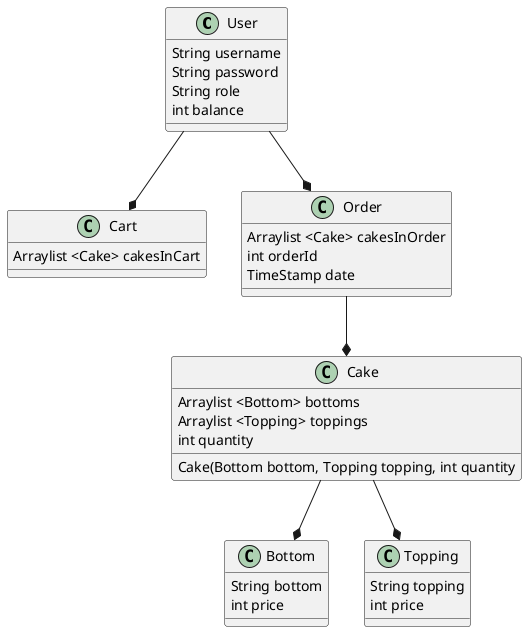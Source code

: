 @startuml
'https://plantuml.com/class-diagram

class User {
String username
String password
String role
int balance
}

class Cart{
Arraylist <Cake> cakesInCart
}

class Order {
Arraylist <Cake> cakesInOrder
int orderId
TimeStamp date
}

class Cake{
Arraylist <Bottom> bottoms
Arraylist <Topping> toppings
int quantity
Cake(Bottom bottom, Topping topping, int quantity
}

class Bottom{
String bottom
int price
}

class Topping{
String topping
int price
}

User --* Cart
User --* Order
Order --* Cake
Cake --* Bottom
Cake --* Topping



@enduml